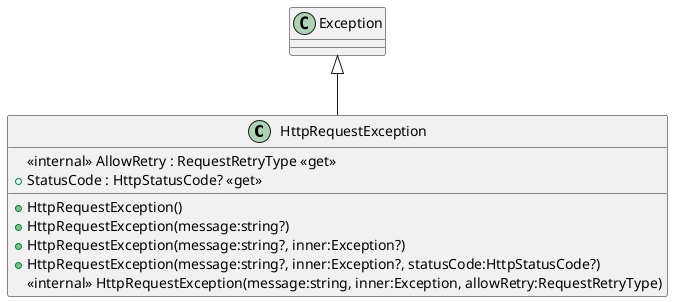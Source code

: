 @startuml
class HttpRequestException {
    <<internal>> AllowRetry : RequestRetryType <<get>>
    + HttpRequestException()
    + HttpRequestException(message:string?)
    + HttpRequestException(message:string?, inner:Exception?)
    + HttpRequestException(message:string?, inner:Exception?, statusCode:HttpStatusCode?)
    + StatusCode : HttpStatusCode? <<get>>
    <<internal>> HttpRequestException(message:string, inner:Exception, allowRetry:RequestRetryType)
}
Exception <|-- HttpRequestException
@enduml
